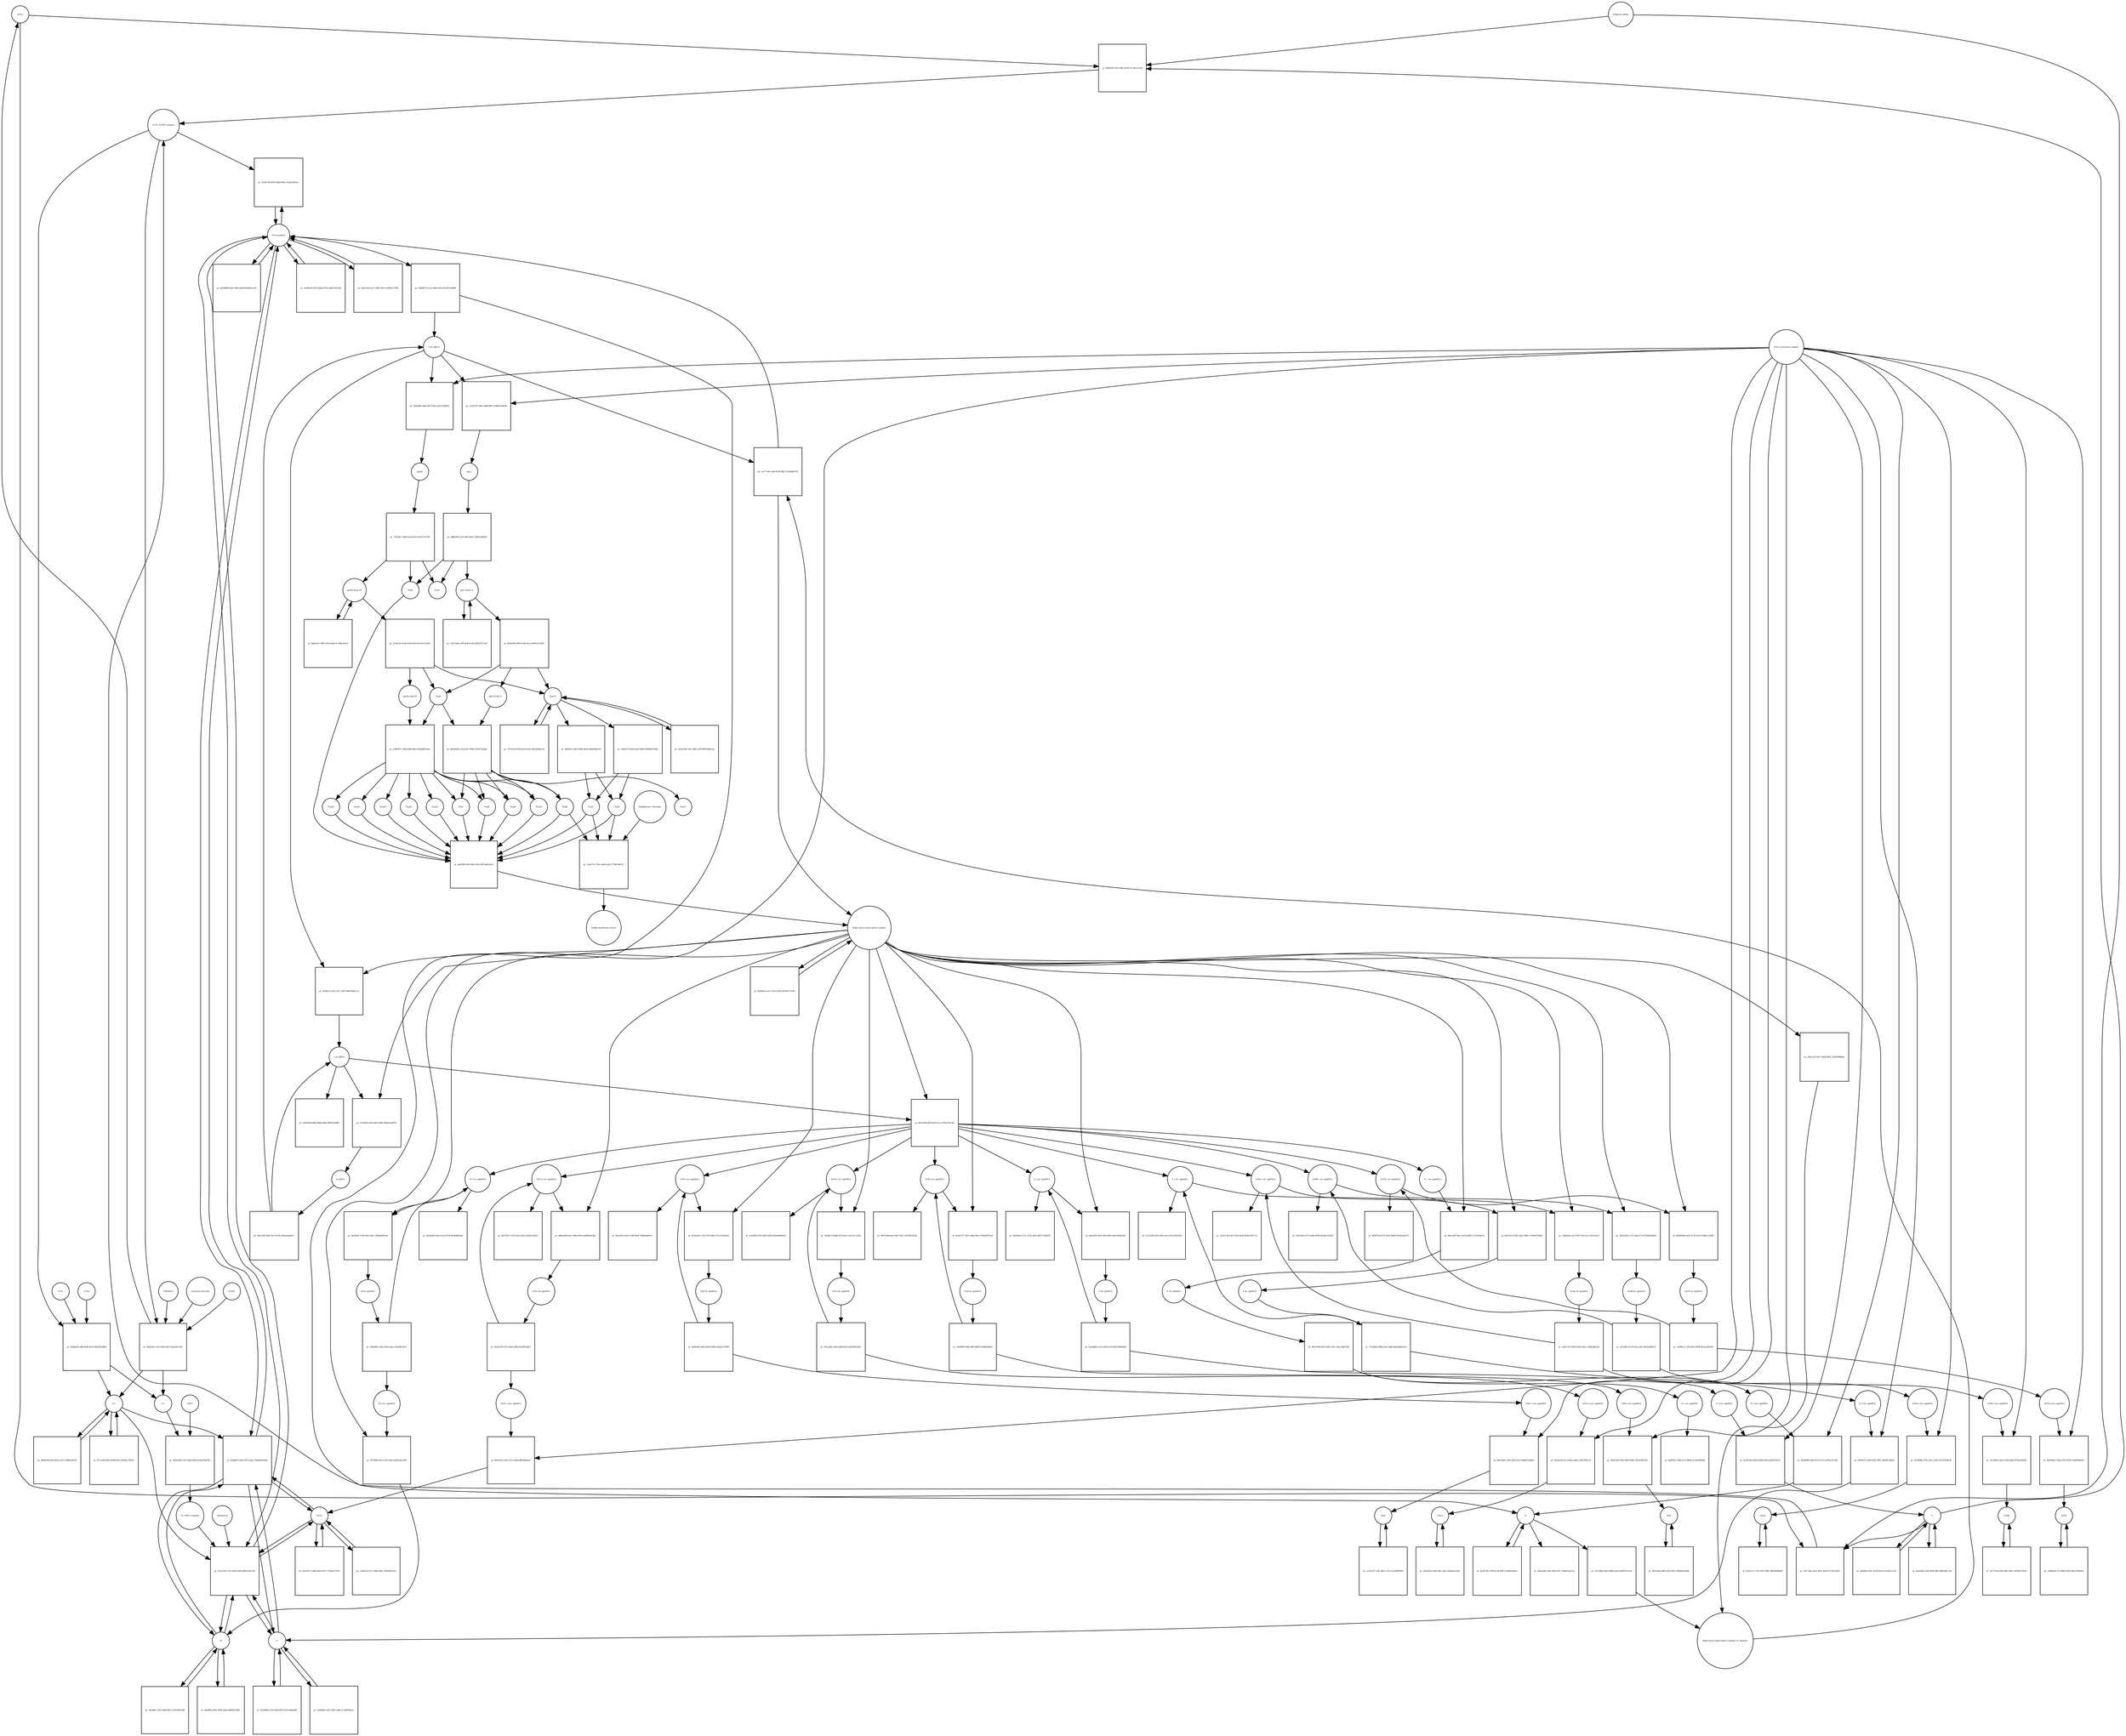 strict digraph  {
ACE2 [annotation="", bipartite=0, cls=macromolecule, fontsize=4, label=ACE2, shape=circle];
"pr_b8f26282-1f4c-469c-8c8d-1c13dcce1af6" [annotation="", bipartite=1, cls=process, fontsize=4, label="pr_b8f26282-1f4c-469c-8c8d-1c13dcce1af6", shape=square];
"ACE2_SPIKE complex" [annotation="", bipartite=0, cls=complex, fontsize=4, label="ACE2_SPIKE complex", shape=circle];
"Heparan sulfate" [annotation="urn_miriam_obo.chebi_CHEBI%3A28815", bipartite=0, cls="simple chemical", fontsize=4, label="Heparan sulfate", shape=circle];
S [annotation=urn_miriam_uniprot_P0DTC2, bipartite=0, cls=macromolecule, fontsize=4, label=S, shape=circle];
Nucleocapsid [annotation="urn_miriam_obo.go_GO%3A0019013", bipartite=0, cls=complex, fontsize=4, label=Nucleocapsid, shape=circle];
"pr_cb3d1c96-8264-4dbd-b94e-21eabcd3fea1" [annotation="", bipartite=1, cls=process, fontsize=4, label="pr_cb3d1c96-8264-4dbd-b94e-21eabcd3fea1", shape=square];
"pr_d29dae4f-edf8-4ed6-9ecb-692f2fb106b0" [annotation="", bipartite=1, cls=process, fontsize=4, label="pr_d29dae4f-edf8-4ed6-9ecb-692f2fb106b0", shape=square];
S2 [annotation=urn_miriam_interpro_IPR002552, bipartite=0, cls=macromolecule, fontsize=4, label=S2, shape=circle];
CTSB [annotation="", bipartite=0, cls=macromolecule, fontsize=4, label=CTSB, shape=circle];
CTSL [annotation="", bipartite=0, cls=macromolecule, fontsize=4, label=CTSL, shape=circle];
S1 [annotation=urn_miriam_interpro_IPR002551, bipartite=0, cls=macromolecule, fontsize=4, label=S1, shape=circle];
"pr_39c17dea-abc0-481e-9ef0-f57129ce9ef2" [annotation="", bipartite=1, cls=process, fontsize=4, label="pr_39c17dea-abc0-481e-9ef0-f57129ce9ef2", shape=square];
"pr_25c41250-73c0-41d6-9a96-d06fa51be7dd" [annotation="", bipartite=1, cls=process, fontsize=4, label="pr_25c41250-73c0-41d6-9a96-d06fa51be7dd", shape=square];
cholesterol [annotation="urn_miriam_obo.chebi_CHEBI%3A16113", bipartite=0, cls="simple chemical", fontsize=4, label=cholesterol, shape=circle];
"S1_NRP1 complex" [annotation="", bipartite=0, cls=complex, fontsize=4, label="S1_NRP1 complex", shape=circle];
E [annotation=urn_miriam_uniprot_P0DTC4, bipartite=0, cls=macromolecule, fontsize=4, label=E, shape=circle];
M [annotation=urn_miriam_uniprot_P0DTC5, bipartite=0, cls=macromolecule, fontsize=4, label=M, shape=circle];
Orf7a [annotation=urn_miriam_uniprot_P0DTC7, bipartite=0, cls=macromolecule, fontsize=4, label=Orf7a, shape=circle];
"pr_339d9e79-1c41-4500-9a54-03c0671a9649" [annotation="", bipartite=1, cls=process, fontsize=4, label="pr_339d9e79-1c41-4500-9a54-03c0671a9649", shape=square];
"(+)ss gRNA" [annotation=urn_miriam_refseq_NC_045512, bipartite=0, cls="nucleic acid feature", fontsize=4, label="(+)ss gRNA", shape=circle];
N [annotation=urn_miriam_uniprot_P0DTC9, bipartite=0, cls="macromolecule multimer", fontsize=4, label=N, shape=circle];
"pr_eb344e59-567d-4de8-9720-a585c567e39e" [annotation="", bipartite=1, cls=process, fontsize=4, label="pr_eb344e59-567d-4de8-9720-a585c567e39e", shape=square];
"pr_9a4a703e-bc27-46b5-94c9-ee596a737456" [annotation="", bipartite=1, cls=process, fontsize=4, label="pr_9a4a703e-bc27-46b5-94c9-ee596a737456", shape=square];
"pr_5a6a146b-7dd5-42fd-8167-7b4dd11ea15a" [annotation="", bipartite=1, cls=process, fontsize=4, label="pr_5a6a146b-7dd5-42fd-8167-7b4dd11ea15a", shape=square];
"pr_bc64734c-0794-413d-959f-5c5b9dc040e3" [annotation="", bipartite=1, cls=process, fontsize=4, label="pr_bc64734c-0794-413d-959f-5c5b9dc040e3", shape=square];
"N (+)ss sgmRNA" [annotation=urn_miriam_ncbigene_43740575, bipartite=0, cls="nucleic acid feature", fontsize=4, label="N (+)ss sgmRNA", shape=circle];
"pr_4d3b68f8-cba6-4215-8115-afd95a37ce6b" [annotation="", bipartite=1, cls=process, fontsize=4, label="pr_4d3b68f8-cba6-4215-8115-afd95a37ce6b", shape=square];
"Host translation complex" [annotation="urn_miriam_obo.go_GO%3A0070992", bipartite=0, cls=complex, fontsize=4, label="Host translation complex", shape=circle];
"pr_b4556948-b34c-4f4f-a268-f04a8a5ec301" [annotation="", bipartite=1, cls=process, fontsize=4, label="pr_b4556948-b34c-4f4f-a268-f04a8a5ec301", shape=square];
"pr_4fda3c0a-7e31-44f2-ad27-0aac0f1c54fc" [annotation="", bipartite=1, cls=process, fontsize=4, label="pr_4fda3c0a-7e31-44f2-ad27-0aac0f1c54fc", shape=square];
FURIN [annotation="", bipartite=0, cls=macromolecule, fontsize=4, label=FURIN, shape=circle];
TMPRSS2 [annotation="", bipartite=0, cls=macromolecule, fontsize=4, label=TMPRSS2, shape=circle];
"Camostat mesylate" [annotation="urn_miriam_pubchem.compound_2536", bipartite=0, cls="simple chemical", fontsize=4, label="Camostat mesylate", shape=circle];
"pr_4fde9cf6-b3a3-4f2e-ac03-c2968e3fd13f" [annotation="", bipartite=1, cls=process, fontsize=4, label="pr_4fde9cf6-b3a3-4f2e-ac03-c2968e3fd13f", shape=square];
"Replication transcription complex_N oligomer" [annotation="", bipartite=0, cls=complex, fontsize=4, label="Replication transcription complex_N oligomer", shape=circle];
"pr_cee77c86-1e68-4538-9dd5-7a558afbf734" [annotation="", bipartite=1, cls=process, fontsize=4, label="pr_cee77c86-1e68-4538-9dd5-7a558afbf734", shape=square];
"Replication transcription complex" [annotation="", bipartite=0, cls=complex, fontsize=4, label="Replication transcription complex", shape=circle];
"pr_fa4b8207-b5e4-4073-ae8c-3504444c8344" [annotation="", bipartite=1, cls=process, fontsize=4, label="pr_fa4b8207-b5e4-4073-ae8c-3504444c8344", shape=square];
"pr_9571d5fd-db5e-4698-b9c2-d5c8ac7281d1" [annotation="", bipartite=1, cls=process, fontsize=4, label="pr_9571d5fd-db5e-4698-b9c2-d5c8ac7281d1", shape=square];
"pp1a Nsp3-11" [annotation=urn_miriam_uniprot_P0DTC1, bipartite=0, cls=macromolecule, fontsize=4, label="pp1a Nsp3-11", shape=circle];
"pr_f6382590-0d99-4100-9ce2-6049a1a33851" [annotation="", bipartite=1, cls=process, fontsize=4, label="pr_f6382590-0d99-4100-9ce2-6049a1a33851", shape=square];
"pp1a Nsp6-11" [annotation=urn_miriam_uniprot_P0DTC1, bipartite=0, cls=macromolecule, fontsize=4, label="pp1a Nsp6-11", shape=circle];
"Nsp3-4" [annotation="urn_miriam_ncbiprotein_YP_009725299|urn_miriam_ncbiprotein_YP_009725300", bipartite=0, cls=macromolecule, fontsize=4, label="Nsp3-4", shape=circle];
Nsp5 [annotation=urn_miriam_ncbiprotein_YP_009725301, bipartite=0, cls="macromolecule multimer", fontsize=4, label=Nsp5, shape=circle];
"Endoplasmic reticulum" [annotation="urn_miriam_obo.go_GO%3A0005783", bipartite=0, cls=complex, fontsize=4, label="Endoplasmic reticulum", shape=circle];
"pr_51ad17c2-7b5c-4a6d-a242-577d97de07a7" [annotation="", bipartite=1, cls=process, fontsize=4, label="pr_51ad17c2-7b5c-4a6d-a242-577d97de07a7", shape=square];
"Double-membrane vesicle" [annotation="urn_miriam_obo.go_GO%3A0039718", bipartite=0, cls=complex, fontsize=4, label="Double-membrane vesicle", shape=circle];
Nsp4 [annotation=urn_miriam_ncbiprotein_YP_009725300, bipartite=0, cls=macromolecule, fontsize=4, label=Nsp4, shape=circle];
Nsp3 [annotation=urn_miriam_ncbiprotein_YP_009725299, bipartite=0, cls=macromolecule, fontsize=4, label=Nsp3, shape=circle];
Nsp6 [annotation=urn_miriam_ncbiprotein_YP_009725302, bipartite=0, cls=macromolecule, fontsize=4, label=Nsp6, shape=circle];
"pr_7ee312d8-318f-4a49-b164-edd252f7c5a4" [annotation="", bipartite=1, cls=process, fontsize=4, label="pr_7ee312d8-318f-4a49-b164-edd252f7c5a4", shape=square];
"pr_ab3e539d-7e8c-400f-a2f9-683f5482ec4e" [annotation="", bipartite=1, cls=process, fontsize=4, label="pr_ab3e539d-7e8c-400f-a2f9-683f5482ec4e", shape=square];
"pp1ab Nsp3-16" [annotation=urn_miriam_uniprot_P0DTD1, bipartite=0, cls=macromolecule, fontsize=4, label="pp1ab Nsp3-16", shape=circle];
"pr_fb6ba3a1-9486-4263-bed6-9c7dfdc4edc4" [annotation="", bipartite=1, cls=process, fontsize=4, label="pr_fb6ba3a1-9486-4263-bed6-9c7dfdc4edc4", shape=square];
"pr_22c0e35e-41d6-414d-823d-facb0c512a49" [annotation="", bipartite=1, cls=process, fontsize=4, label="pr_22c0e35e-41d6-414d-823d-facb0c512a49", shape=square];
"pp1ab nsp6-16" [annotation=urn_miriam_uniprot_P0DTD1, bipartite=0, cls=macromolecule, fontsize=4, label="pp1ab nsp6-16", shape=circle];
"pr_3fafdd8c-7b43-46f8-96c2-cf39c864128d" [annotation="", bipartite=1, cls=process, fontsize=4, label="pr_3fafdd8c-7b43-46f8-96c2-cf39c864128d", shape=square];
"pr_62e4dfd2-a724-4928-9f76-529ca4dbe6bb" [annotation="", bipartite=1, cls=process, fontsize=4, label="pr_62e4dfd2-a724-4928-9f76-529ca4dbe6bb", shape=square];
"pr_6a424de0-e64f-4b5b-94ff-f4bf560b17dd" [annotation="", bipartite=1, cls=process, fontsize=4, label="pr_6a424de0-e64f-4b5b-94ff-f4bf560b17dd", shape=square];
"pr_dda0fffa-4441-4390-ab4d-dd983f21fd8c" [annotation="", bipartite=1, cls=process, fontsize=4, label="pr_dda0fffa-4441-4390-ab4d-dd983f21fd8c", shape=square];
"pr_e18b444c-a415-4d0c-a84f-3c7def658e2e" [annotation="", bipartite=1, cls=process, fontsize=4, label="pr_e18b444c-a415-4d0c-a84f-3c7def658e2e", shape=square];
"pr_ef88d0ca-f8fc-4128-82e4-f5c42d3cc13e" [annotation="", bipartite=1, cls=process, fontsize=4, label="pr_ef88d0ca-f8fc-4128-82e4-f5c42d3cc13e", shape=square];
"pr_02e55475-348b-4bd5-9522-770e5e57c831" [annotation="", bipartite=1, cls=process, fontsize=4, label="pr_02e55475-348b-4bd5-9522-770e5e57c831", shape=square];
Orf6 [annotation=urn_miriam_uniprot_P0DTC6, bipartite=0, cls=macromolecule, fontsize=4, label=Orf6, shape=circle];
"pr_ca352791-cd9c-4821-a71b-2ec906f9f59d" [annotation="", bipartite=1, cls=process, fontsize=4, label="pr_ca352791-cd9c-4821-a71b-2ec906f9f59d", shape=square];
Orf3a [annotation=urn_miriam_uniprot_P0DTC3, bipartite=0, cls=macromolecule, fontsize=4, label=Orf3a, shape=circle];
"pr_423a3113-73c9-497c-9887-dff4068db4de" [annotation="", bipartite=1, cls=process, fontsize=4, label="pr_423a3113-73c9-497c-9887-dff4068db4de", shape=square];
Orf8 [annotation=urn_miriam_uniprot_P0DTC8, bipartite=0, cls=macromolecule, fontsize=4, label=Orf8, shape=circle];
"pr_385ce84a-bdf8-4e5b-b5b1-c80446010eb8" [annotation="", bipartite=1, cls=process, fontsize=4, label="pr_385ce84a-bdf8-4e5b-b5b1-c80446010eb8", shape=square];
Orf9b [annotation=urn_miriam_uniprot_P0DTD2, bipartite=0, cls=macromolecule, fontsize=4, label=Orf9b, shape=circle];
"pr_2a777e5d-d2fe-4887-bbe7-9903b4725fc6" [annotation="", bipartite=1, cls=process, fontsize=4, label="pr_2a777e5d-d2fe-4887-bbe7-9903b4725fc6", shape=square];
Orf14 [annotation=urn_miriam_uniprot_P0DTD3, bipartite=0, cls=macromolecule, fontsize=4, label=Orf14, shape=circle];
"pr_a5b2632f-a168-438c-a8ac-efdab66c228a" [annotation="", bipartite=1, cls=process, fontsize=4, label="pr_a5b2632f-a168-438c-a8ac-efdab66c228a", shape=square];
Orf7b [annotation=urn_miriam_uniprot_P0DTD8, bipartite=0, cls=macromolecule, fontsize=4, label=Orf7b, shape=circle];
"pr_14486d26-f17f-40de-9450-98e276f481b5" [annotation="", bipartite=1, cls=process, fontsize=4, label="pr_14486d26-f17f-40de-9450-98e276f481b5", shape=square];
"pr_c3afd1a9-9157-4dbe-8dd3-1f85af83241d" [annotation="", bipartite=1, cls=process, fontsize=4, label="pr_c3afd1a9-9157-4dbe-8dd3-1f85af83241d", shape=square];
"M (+)ss sgmRNA" [annotation="", bipartite=0, cls="nucleic acid feature", fontsize=4, label="M (+)ss sgmRNA", shape=circle];
"pr_97239fb4-f0ce-427e-99a1-6a831a0c32f6" [annotation="", bipartite=1, cls=process, fontsize=4, label="pr_97239fb4-f0ce-427e-99a1-6a831a0c32f6", shape=square];
"E (+)ss sgmRNA" [annotation="", bipartite=0, cls="nucleic acid feature", fontsize=4, label="E (+)ss sgmRNA", shape=circle];
"pr_65635321-ab20-43b1-8f9c-5d83f07dfdb4" [annotation="", bipartite=1, cls=process, fontsize=4, label="pr_65635321-ab20-43b1-8f9c-5d83f07dfdb4", shape=square];
"S (+)ss sgmRNA" [annotation="", bipartite=0, cls="nucleic acid feature", fontsize=4, label="S (+)ss sgmRNA", shape=circle];
"pr_aa762356-6d9a-4c8b-91d8-ea0387616131" [annotation="", bipartite=1, cls=process, fontsize=4, label="pr_aa762356-6d9a-4c8b-91d8-ea0387616131", shape=square];
"Orf7a (+)ss sgmRNA" [annotation="", bipartite=0, cls="nucleic acid feature", fontsize=4, label="Orf7a (+)ss sgmRNA", shape=circle];
"pr_8e631d5a-1b41-4a73-a46f-dff834bfd4a5" [annotation="", bipartite=1, cls=process, fontsize=4, label="pr_8e631d5a-1b41-4a73-a46f-dff834bfd4a5", shape=square];
"Orf6  (+)ss sgmRNA" [annotation="", bipartite=0, cls="nucleic acid feature", fontsize=4, label="Orf6  (+)ss sgmRNA", shape=circle];
"pr_b9a15dd1-1445-4d1f-b2a3-04883353ddc9" [annotation="", bipartite=1, cls=process, fontsize=4, label="pr_b9a15dd1-1445-4d1f-b2a3-04883353ddc9", shape=square];
"Orf3a (+)ss sgmRNA" [annotation="", bipartite=0, cls="nucleic acid feature", fontsize=4, label="Orf3a (+)ss sgmRNA", shape=circle];
"pr_d5338dbe-478c-43ac-a25b-3e7c413b9e3f" [annotation="", bipartite=1, cls=process, fontsize=4, label="pr_d5338dbe-478c-43ac-a25b-3e7c413b9e3f", shape=square];
"Orf8 (+)ss sgmRNA" [annotation="", bipartite=0, cls="nucleic acid feature", fontsize=4, label="Orf8 (+)ss sgmRNA", shape=circle];
"pr_05ba19a2-9381-4820-9b8c-c6014528c65f" [annotation="", bipartite=1, cls=process, fontsize=4, label="pr_05ba19a2-9381-4820-9b8c-c6014528c65f", shape=square];
"Orf9b (+)ss sgmRNA" [annotation="", bipartite=0, cls="nucleic acid feature", fontsize=4, label="Orf9b (+)ss sgmRNA", shape=circle];
"pr_1b1eb9e2-8ee0-4346-bb0b-9738e42f44f3" [annotation="", bipartite=1, cls=process, fontsize=4, label="pr_1b1eb9e2-8ee0-4346-bb0b-9738e42f44f3", shape=square];
"Orf14 (+)ss sgmRNA" [annotation="", bipartite=0, cls="nucleic acid feature", fontsize=4, label="Orf14 (+)ss sgmRNA", shape=circle];
"pr_05eda24f-afc3-420a-a2bd-c24237981c2f" [annotation="", bipartite=1, cls=process, fontsize=4, label="pr_05eda24f-afc3-420a-a2bd-c24237981c2f", shape=square];
"Orf7b (+)ss sgmRNA" [annotation="", bipartite=0, cls="nucleic acid feature", fontsize=4, label="Orf7b (+)ss sgmRNA", shape=circle];
"pr_6b6768a2-1d2d-4705-87d9-c50af986d109" [annotation="", bipartite=1, cls=process, fontsize=4, label="pr_6b6768a2-1d2d-4705-87d9-c50af986d109", shape=square];
"(-)ss gRNA" [annotation=urn_miriam_refseq_NC_045512, bipartite=0, cls="nucleic acid feature", fontsize=4, label="(-)ss gRNA", shape=circle];
"pr_23b30344-dd06-48b8-be8b-99ff627e6865" [annotation="", bipartite=1, cls=process, fontsize=4, label="pr_23b30344-dd06-48b8-be8b-99ff627e6865", shape=square];
"pr_147430ba-9b29-4988-aa94-b58f547611e6" [annotation="", bipartite=1, cls=process, fontsize=4, label="pr_147430ba-9b29-4988-aa94-b58f547611e6", shape=square];
"pr_bf3d6cc9-93ac-45c7-8479-df641dafccc2" [annotation="", bipartite=1, cls=process, fontsize=4, label="pr_bf3d6cc9-93ac-45c7-8479-df641dafccc2", shape=square];
"M (-)ss sgmRNA" [annotation=urn_miriam_ncbigene_43740571, bipartite=0, cls="nucleic acid feature", fontsize=4, label="M (-)ss sgmRNA", shape=circle];
"pr_d5b5ab09-4bcd-4ca0-837d-4fa484f62ba4" [annotation="", bipartite=1, cls=process, fontsize=4, label="pr_d5b5ab09-4bcd-4ca0-837d-4fa484f62ba4", shape=square];
"E (-)ss sgmRNA" [annotation=urn_miriam_ncbigene_43740570, bipartite=0, cls="nucleic acid feature", fontsize=4, label="E (-)ss sgmRNA", shape=circle];
"pr_f1152356-bf35-40fb-a4e2-a051519cf24d" [annotation="", bipartite=1, cls=process, fontsize=4, label="pr_f1152356-bf35-40fb-a4e2-a051519cf24d", shape=square];
"S (-)ss sgmRNA" [annotation="", bipartite=0, cls="nucleic acid feature", fontsize=4, label="S (-)ss sgmRNA", shape=circle];
"pr_0be99ece-07ca-473a-a824-8b077520d533" [annotation="", bipartite=1, cls=process, fontsize=4, label="pr_0be99ece-07ca-473a-a824-8b077520d533", shape=square];
"Orf7a (-)ss sgmRNA" [annotation="", bipartite=0, cls="nucleic acid feature", fontsize=4, label="Orf7a (-)ss sgmRNA", shape=circle];
"pr_42f7387a-372d-45a2-bc4a-3c0d1cf20ee2" [annotation="", bipartite=1, cls=process, fontsize=4, label="pr_42f7387a-372d-45a2-bc4a-3c0d1cf20ee2", shape=square];
"Orf6 (-)ss sgmRNA" [annotation="", bipartite=0, cls="nucleic acid feature", fontsize=4, label="Orf6 (-)ss sgmRNA", shape=circle];
"pr_96c02f1b-9ebc-47d8-9b56-768d9abd93c1" [annotation="", bipartite=1, cls=process, fontsize=4, label="pr_96c02f1b-9ebc-47d8-9b56-768d9abd93c1", shape=square];
"Orf3a (-)ss sgmRNA" [annotation="", bipartite=0, cls="nucleic acid feature", fontsize=4, label="Orf3a (-)ss sgmRNA", shape=circle];
"pr_53ec413b-93d7-47b4-b2d4-402dcd3b737a" [annotation="", bipartite=1, cls=process, fontsize=4, label="pr_53ec413b-93d7-47b4-b2d4-402dcd3b737a", shape=square];
"Orf8 (-)ss sgmRNA" [annotation="", bipartite=0, cls="nucleic acid feature", fontsize=4, label="Orf8 (-)ss sgmRNA", shape=circle];
"pr_69b7ae8b-9aef-43b7-8411-f3d79f019c95" [annotation="", bipartite=1, cls=process, fontsize=4, label="pr_69b7ae8b-9aef-43b7-8411-f3d79f019c95", shape=square];
"Orf9b (-)ss sgmRNA" [annotation="", bipartite=0, cls="nucleic acid feature", fontsize=4, label="Orf9b (-)ss sgmRNA", shape=circle];
"pr_4261d410-a375-4440-8994-b418dc218225" [annotation="", bipartite=1, cls=process, fontsize=4, label="pr_4261d410-a375-4440-8994-b418dc218225", shape=square];
"Orf14 (-)ss sgmRNA" [annotation="", bipartite=0, cls="nucleic acid feature", fontsize=4, label="Orf14 (-)ss sgmRNA", shape=circle];
"pr_ea1df4f8-d7d2-4d43-8283-8026048883cb" [annotation="", bipartite=1, cls=process, fontsize=4, label="pr_ea1df4f8-d7d2-4d43-8283-8026048883cb", shape=square];
"Orf7b (-)ss sgmRNA" [annotation="", bipartite=0, cls="nucleic acid feature", fontsize=4, label="Orf7b (-)ss sgmRNA", shape=circle];
"pr_9f59763d-0575-4016-90d0-6618a2a44375" [annotation="", bipartite=1, cls=process, fontsize=4, label="pr_9f59763d-0575-4016-90d0-6618a2a44375", shape=square];
"pr_527e6f63-52b3-4dc3-bbd5-98a44ca0d7b1" [annotation="", bipartite=1, cls=process, fontsize=4, label="pr_527e6f63-52b3-4dc3-bbd5-98a44ca0d7b1", shape=square];
"ds gRNA" [annotation=urn_miriam_refseq_NC_045512, bipartite=0, cls="nucleic acid feature", fontsize=4, label="ds gRNA", shape=circle];
"pr_9dc0befc-5356-463c-84cc-000b0dfb5ae0" [annotation="", bipartite=1, cls=process, fontsize=4, label="pr_9dc0befc-5356-463c-84cc-000b0dfb5ae0", shape=square];
"M ds sgmRNA" [annotation="", bipartite=0, cls="nucleic acid feature", fontsize=4, label="M ds sgmRNA", shape=circle];
"pr_be075e13-87dc-46a7-9085-c7d9d58729d6" [annotation="", bipartite=1, cls=process, fontsize=4, label="pr_be075e13-87dc-46a7-9085-c7d9d58729d6", shape=square];
"E ds sgmRNA" [annotation="", bipartite=0, cls="nucleic acid feature", fontsize=4, label="E ds sgmRNA", shape=circle];
"pr_afadcf36-9a41-4934-8bf2-bbe4300d87b6" [annotation="", bipartite=1, cls=process, fontsize=4, label="pr_afadcf36-9a41-4934-8bf2-bbe4300d87b6", shape=square];
"S ds sgmRNA" [annotation="", bipartite=0, cls="nucleic acid feature", fontsize=4, label="S ds sgmRNA", shape=circle];
"pr_b98e4a9b-83ac-499e-859a-4a808094a94e" [annotation="", bipartite=1, cls=process, fontsize=4, label="pr_b98e4a9b-83ac-499e-859a-4a808094a94e", shape=square];
"Orf7a ds sgmRNA" [annotation="", bipartite=0, cls="nucleic acid feature", fontsize=4, label="Orf7a ds sgmRNA", shape=circle];
"pr_4e3ea9e3-c324-476f-bb82-337c216b2b54" [annotation="", bipartite=1, cls=process, fontsize=4, label="pr_4e3ea9e3-c324-476f-bb82-337c216b2b54", shape=square];
"Orf6 ds sgmRNA" [annotation="", bipartite=0, cls="nucleic acid feature", fontsize=4, label="Orf6 ds sgmRNA", shape=circle];
"pr_c348a63e-c4c3-49f7-93cd-accc927ee2cd" [annotation="", bipartite=1, cls=process, fontsize=4, label="pr_c348a63e-c4c3-49f7-93cd-accc927ee2cd", shape=square];
"Orf3a ds sgmRNA" [annotation="", bipartite=0, cls="nucleic acid feature", fontsize=4, label="Orf3a ds sgmRNA", shape=circle];
"pr_6cba7077-3021-49be-8fea-47d920d79c60" [annotation="", bipartite=1, cls=process, fontsize=4, label="pr_6cba7077-3021-49be-8fea-47d920d79c60", shape=square];
"Orf8 ds sgmRNA" [annotation="", bipartite=0, cls="nucleic acid feature", fontsize=4, label="Orf8 ds sgmRNA", shape=circle];
"pr_3d3a163b-cc7b-41da-b714-f5f28289d480" [annotation="", bipartite=1, cls=process, fontsize=4, label="pr_3d3a163b-cc7b-41da-b714-f5f28289d480", shape=square];
"Orf9b ds sgmRNA" [annotation="", bipartite=0, cls="nucleic acid feature", fontsize=4, label="Orf9b ds sgmRNA", shape=circle];
"pr_5b55be73-8b8f-412f-8aca-c0e319c122f9" [annotation="", bipartite=1, cls=process, fontsize=4, label="pr_5b55be73-8b8f-412f-8aca-c0e319c122f9", shape=square];
"Orf14 ds sgmRNA" [annotation="", bipartite=0, cls="nucleic acid feature", fontsize=4, label="Orf14 ds sgmRNA", shape=circle];
"pr_89995d4d-e6d5-417b-b192-b79bbc2130d1" [annotation="", bipartite=1, cls=process, fontsize=4, label="pr_89995d4d-e6d5-417b-b192-b79bbc2130d1", shape=square];
"Orf7b ds sgmRNA" [annotation="", bipartite=0, cls="nucleic acid feature", fontsize=4, label="Orf7b ds sgmRNA", shape=circle];
"pr_643c1df2-368c-4cc9-b07b-d9e0caba6ee7" [annotation="", bipartite=1, cls=process, fontsize=4, label="pr_643c1df2-368c-4cc9-b07b-d9e0caba6ee7", shape=square];
"pr_100e9891-55da-4959-a0ea-cd2e0f6c6513" [annotation="", bipartite=1, cls=process, fontsize=4, label="pr_100e9891-55da-4959-a0ea-cd2e0f6c6513", shape=square];
"pr_3752dd05-848d-4e42-9ddd-babcd841c6cb" [annotation="", bipartite=1, cls=process, fontsize=4, label="pr_3752dd05-848d-4e42-9ddd-babcd841c6cb", shape=square];
"pr_0aabd881-ec43-4160-ba78-46a17b8d05b8" [annotation="", bipartite=1, cls=process, fontsize=4, label="pr_0aabd881-ec43-4160-ba78-46a17b8d05b8", shape=square];
"pr_8d23e37b-7f15-49ab-929b-6532f87abf27" [annotation="", bipartite=1, cls=process, fontsize=4, label="pr_8d23e37b-7f15-49ab-929b-6532f87abf27", shape=square];
"pr_9208e462-885e-4659-9208-e4ab5e714906" [annotation="", bipartite=1, cls=process, fontsize=4, label="pr_9208e462-885e-4659-9208-e4ab5e714906", shape=square];
"pr_a5631725-9939-4556-a443-c236b2dbe156" [annotation="", bipartite=1, cls=process, fontsize=4, label="pr_a5631725-9939-4556-a443-c236b2dbe156", shape=square];
"pr_1619dbf5-f8d4-466f-98d9-f7280b00d92a" [annotation="", bipartite=1, cls=process, fontsize=4, label="pr_1619dbf5-f8d4-466f-98d9-f7280b00d92a", shape=square];
"pr_c55cdf8e-0e70-4cd1-af81-9815aef89137" [annotation="", bipartite=1, cls=process, fontsize=4, label="pr_c55cdf8e-0e70-4cd1-af81-9815aef89137", shape=square];
"pr_591aa482-1bb5-43b8-b510-abe5045f2de0" [annotation="", bipartite=1, cls=process, fontsize=4, label="pr_591aa482-1bb5-43b8-b510-abe5045f2de0", shape=square];
"pr_0e696ee7-25f2-45cd-809f-f9c5aa402816" [annotation="", bipartite=1, cls=process, fontsize=4, label="pr_0e696ee7-25f2-45cd-809f-f9c5aa402816", shape=square];
"N  (-)ss sgmRNA" [annotation=urn_miriam_ncbigene_43740575, bipartite=0, cls="nucleic acid feature", fontsize=4, label="N  (-)ss sgmRNA", shape=circle];
"pr_469c1dd7-6bcc-4c03-b085-c7a19f1bfa7e" [annotation="", bipartite=1, cls=process, fontsize=4, label="pr_469c1dd7-6bcc-4c03-b085-c7a19f1bfa7e", shape=square];
"N ds sgmRNA" [annotation="", bipartite=0, cls="nucleic acid feature", fontsize=4, label="N ds sgmRNA", shape=circle];
"pr_863c8746-4915-445c-b191-36ece4d47436" [annotation="", bipartite=1, cls=process, fontsize=4, label="pr_863c8746-4915-445c-b191-36ece4d47436", shape=square];
"N (-)ss sgmRNA" [annotation="", bipartite=0, cls="nucleic acid feature", fontsize=4, label="N (-)ss sgmRNA", shape=circle];
pp1ab [annotation=urn_miriam_uniprot_P0DTD1, bipartite=0, cls=macromolecule, fontsize=4, label=pp1ab, shape=circle];
"pr_7a5838c7-fda8-4ce8-8333-63af373e75b7" [annotation="", bipartite=1, cls=process, fontsize=4, label="pr_7a5838c7-fda8-4ce8-8333-63af373e75b7", shape=square];
Nsp2 [annotation=urn_miriam_ncbiprotein_YP_009725298, bipartite=0, cls=macromolecule, fontsize=4, label=Nsp2, shape=circle];
Nsp1 [annotation=urn_miriam_ncbiprotein_YP_009725297, bipartite=0, cls=macromolecule, fontsize=4, label=Nsp1, shape=circle];
pp1a [annotation=urn_miriam_uniprot_P0DTC1, bipartite=0, cls=macromolecule, fontsize=4, label=pp1a, shape=circle];
"pr_a89b2920-2eaf-48f5-86a5-33d81a84fb50" [annotation="", bipartite=1, cls=process, fontsize=4, label="pr_a89b2920-2eaf-48f5-86a5-33d81a84fb50", shape=square];
"pr_757a7b1d-6749-4a1d-bcdf-582c8500ec1d" [annotation="", bipartite=1, cls=process, fontsize=4, label="pr_757a7b1d-6749-4a1d-bcdf-582c8500ec1d", shape=square];
"pr_18ebf17d-8a45-4ad7-bde8-994089333060" [annotation="", bipartite=1, cls=process, fontsize=4, label="pr_18ebf17d-8a45-4ad7-bde8-994089333060", shape=square];
"pr_48f463ce-bd12-40fa-8628-59fa65fd2e30" [annotation="", bipartite=1, cls=process, fontsize=4, label="pr_48f463ce-bd12-40fa-8628-59fa65fd2e30", shape=square];
"pr_8eb09a90-ca43-43e7-9f99-1b3af323eb8e" [annotation="", bipartite=1, cls=process, fontsize=4, label="pr_8eb09a90-ca43-43e7-9f99-1b3af323eb8e", shape=square];
Nsp7 [annotation=urn_miriam_ncbiprotein_YP_009725303, bipartite=0, cls=macromolecule, fontsize=4, label=Nsp7, shape=circle];
Nsp8 [annotation=urn_miriam_ncbiprotein_YP_009725304, bipartite=0, cls=macromolecule, fontsize=4, label=Nsp8, shape=circle];
Nsp9 [annotation=urn_miriam_ncbiprotein_YP_009725305, bipartite=0, cls=macromolecule, fontsize=4, label=Nsp9, shape=circle];
Nsp10 [annotation=urn_miriam_ncbiprotein_YP_009725306, bipartite=0, cls=macromolecule, fontsize=4, label=Nsp10, shape=circle];
Nsp11 [annotation=urn_miriam_ncbiprotein_YP_009725312, bipartite=0, cls=macromolecule, fontsize=4, label=Nsp11, shape=circle];
"pr_a389e971-c984-40d6-86ea-5a6a4f8ce4ee" [annotation="", bipartite=1, cls=process, fontsize=4, label="pr_a389e971-c984-40d6-86ea-5a6a4f8ce4ee", shape=square];
Nsp13 [annotation=urn_miriam_ncbiprotein_YP_009725308, bipartite=0, cls=macromolecule, fontsize=4, label=Nsp13, shape=circle];
Nsp12 [annotation=urn_miriam_ncbiprotein_YP_009725307, bipartite=0, cls=macromolecule, fontsize=4, label=Nsp12, shape=circle];
Nsp16 [annotation=urn_miriam_ncbiprotein_YP_009725311, bipartite=0, cls=macromolecule, fontsize=4, label=Nsp16, shape=circle];
Nsp15 [annotation=urn_miriam_ncbiprotein_YP_009725310, bipartite=0, cls=macromolecule, fontsize=4, label=Nsp15, shape=circle];
Nsp14 [annotation=urn_miriam_ncbiprotein_YP_009725309, bipartite=0, cls=macromolecule, fontsize=4, label=Nsp14, shape=circle];
"pr_aaf629f6-4f2f-482a-92af-4947ad0420c6" [annotation="", bipartite=1, cls=process, fontsize=4, label="pr_aaf629f6-4f2f-482a-92af-4947ad0420c6", shape=square];
"pr_ca1d3747-5491-469d-8897-a000b7e2dc89" [annotation="", bipartite=1, cls=process, fontsize=4, label="pr_ca1d3747-5491-469d-8897-a000b7e2dc89", shape=square];
"pr_5203a08c-fb8e-487f-92fa-a50c11f50443" [annotation="", bipartite=1, cls=process, fontsize=4, label="pr_5203a08c-fb8e-487f-92fa-a50c11f50443", shape=square];
"pr_6adf5923-18be-4cc5-8064-3c5a918f6428" [annotation="", bipartite=1, cls=process, fontsize=4, label="pr_6adf5923-18be-4cc5-8064-3c5a918f6428", shape=square];
"pr_be36be22-ca57-4123-819a-69194a719704" [annotation="", bipartite=1, cls=process, fontsize=4, label="pr_be36be22-ca57-4123-819a-69194a719704", shape=square];
"pr_c49cce47-b971-44d9-8052-333e5f8d99ae" [annotation="", bipartite=1, cls=process, fontsize=4, label="pr_c49cce47-b971-44d9-8052-333e5f8d99ae", shape=square];
"pr_80cf256b-d618-4fc9-a11c-07f427827afc" [annotation="", bipartite=1, cls=process, fontsize=4, label="pr_80cf256b-d618-4fc9-a11c-07f427827afc", shape=square];
"pr_0d2ac83d-15e5-44a2-b50e-bc6b543bd795" [annotation="", bipartite=1, cls=process, fontsize=4, label="pr_0d2ac83d-15e5-44a2-b50e-bc6b543bd795", shape=square];
NRP1 [annotation="", bipartite=0, cls=macromolecule, fontsize=4, label=NRP1, shape=circle];
ACE2 -> "pr_b8f26282-1f4c-469c-8c8d-1c13dcce1af6"  [annotation="", interaction_type=consumption];
ACE2 -> "pr_39c17dea-abc0-481e-9ef0-f57129ce9ef2"  [annotation="", interaction_type=consumption];
"pr_b8f26282-1f4c-469c-8c8d-1c13dcce1af6" -> "ACE2_SPIKE complex"  [annotation="", interaction_type=production];
"ACE2_SPIKE complex" -> "pr_cb3d1c96-8264-4dbd-b94e-21eabcd3fea1"  [annotation="urn_miriam_pubmed_32142651|urn_miriam_pubmed_32094589|urn_miriam_taxonomy_2697049", interaction_type=stimulation];
"ACE2_SPIKE complex" -> "pr_d29dae4f-edf8-4ed6-9ecb-692f2fb106b0"  [annotation="", interaction_type=consumption];
"ACE2_SPIKE complex" -> "pr_4fda3c0a-7e31-44f2-ad27-0aac0f1c54fc"  [annotation="", interaction_type=consumption];
"Heparan sulfate" -> "pr_b8f26282-1f4c-469c-8c8d-1c13dcce1af6"  [annotation="urn_miriam_pubmed_32142651|urn_miriam_pubmed_32094589|urn_miriam_taxonomy_2697049|urn_miriam_pubmed_32970989", interaction_type=stimulation];
"Heparan sulfate" -> "pr_39c17dea-abc0-481e-9ef0-f57129ce9ef2"  [annotation="urn_miriam_pubmed_32142651|urn_miriam_pubmed_32094589|urn_miriam_taxonomy_2697049|urn_miriam_pubmed_32155444|urn_miriam_pubmed_32970989", interaction_type=stimulation];
S -> "pr_b8f26282-1f4c-469c-8c8d-1c13dcce1af6"  [annotation="", interaction_type=consumption];
S -> "pr_39c17dea-abc0-481e-9ef0-f57129ce9ef2"  [annotation="", interaction_type=consumption];
S -> "pr_6a424de0-e64f-4b5b-94ff-f4bf560b17dd"  [annotation="", interaction_type=consumption];
S -> "pr_ef88d0ca-f8fc-4128-82e4-f5c42d3cc13e"  [annotation="", interaction_type=consumption];
Nucleocapsid -> "pr_cb3d1c96-8264-4dbd-b94e-21eabcd3fea1"  [annotation="", interaction_type=consumption];
Nucleocapsid -> "pr_25c41250-73c0-41d6-9a96-d06fa51be7dd"  [annotation="", interaction_type=consumption];
Nucleocapsid -> "pr_339d9e79-1c41-4500-9a54-03c0671a9649"  [annotation="", interaction_type=consumption];
Nucleocapsid -> "pr_eb344e59-567d-4de8-9720-a585c567e39e"  [annotation="", interaction_type=consumption];
Nucleocapsid -> "pr_9a4a703e-bc27-46b5-94c9-ee596a737456"  [annotation="", interaction_type=consumption];
Nucleocapsid -> "pr_b4556948-b34c-4f4f-a268-f04a8a5ec301"  [annotation="", interaction_type=consumption];
Nucleocapsid -> "pr_fa4b8207-b5e4-4073-ae8c-3504444c8344"  [annotation="", interaction_type=consumption];
"pr_cb3d1c96-8264-4dbd-b94e-21eabcd3fea1" -> Nucleocapsid  [annotation="", interaction_type=production];
"pr_d29dae4f-edf8-4ed6-9ecb-692f2fb106b0" -> S2  [annotation="", interaction_type=production];
"pr_d29dae4f-edf8-4ed6-9ecb-692f2fb106b0" -> S1  [annotation="", interaction_type=production];
S2 -> "pr_25c41250-73c0-41d6-9a96-d06fa51be7dd"  [annotation="urn_miriam_pubmed_32142651|urn_miriam_pubmed_32094589|urn_miriam_pubmed_32047258|urn_miriam_taxonomy_2697049|urn_miriam_pubmed_32944968", interaction_type=stimulation];
S2 -> "pr_4fde9cf6-b3a3-4f2e-ac03-c2968e3fd13f"  [annotation="", interaction_type=consumption];
S2 -> "pr_fa4b8207-b5e4-4073-ae8c-3504444c8344"  [annotation="urn_miriam_pubmed_32142651|urn_miriam_pubmed_32047258|urn_miriam_taxonomy_2697049", interaction_type=stimulation];
S2 -> "pr_9571d5fd-db5e-4698-b9c2-d5c8ac7281d1"  [annotation="", interaction_type=consumption];
CTSB -> "pr_d29dae4f-edf8-4ed6-9ecb-692f2fb106b0"  [annotation="urn_miriam_pubmed_32142651|urn_miriam_taxonomy_2697049", interaction_type=catalysis];
CTSL -> "pr_d29dae4f-edf8-4ed6-9ecb-692f2fb106b0"  [annotation="urn_miriam_pubmed_32142651|urn_miriam_taxonomy_2697049", interaction_type=catalysis];
S1 -> "pr_0d2ac83d-15e5-44a2-b50e-bc6b543bd795"  [annotation="", interaction_type=consumption];
"pr_39c17dea-abc0-481e-9ef0-f57129ce9ef2" -> "ACE2_SPIKE complex"  [annotation="", interaction_type=production];
"pr_25c41250-73c0-41d6-9a96-d06fa51be7dd" -> Nucleocapsid  [annotation="", interaction_type=production];
"pr_25c41250-73c0-41d6-9a96-d06fa51be7dd" -> E  [annotation="", interaction_type=production];
"pr_25c41250-73c0-41d6-9a96-d06fa51be7dd" -> M  [annotation="", interaction_type=production];
"pr_25c41250-73c0-41d6-9a96-d06fa51be7dd" -> Orf7a  [annotation="", interaction_type=production];
cholesterol -> "pr_25c41250-73c0-41d6-9a96-d06fa51be7dd"  [annotation="urn_miriam_pubmed_32142651|urn_miriam_pubmed_32094589|urn_miriam_pubmed_32047258|urn_miriam_taxonomy_2697049|urn_miriam_pubmed_32944968", interaction_type=stimulation];
"S1_NRP1 complex" -> "pr_25c41250-73c0-41d6-9a96-d06fa51be7dd"  [annotation="urn_miriam_pubmed_32142651|urn_miriam_pubmed_32094589|urn_miriam_pubmed_32047258|urn_miriam_taxonomy_2697049|urn_miriam_pubmed_32944968", interaction_type=stimulation];
E -> "pr_25c41250-73c0-41d6-9a96-d06fa51be7dd"  [annotation="", interaction_type=consumption];
E -> "pr_fa4b8207-b5e4-4073-ae8c-3504444c8344"  [annotation="", interaction_type=consumption];
E -> "pr_62e4dfd2-a724-4928-9f76-529ca4dbe6bb"  [annotation="", interaction_type=consumption];
E -> "pr_e18b444c-a415-4d0c-a84f-3c7def658e2e"  [annotation="", interaction_type=consumption];
M -> "pr_25c41250-73c0-41d6-9a96-d06fa51be7dd"  [annotation="", interaction_type=consumption];
M -> "pr_fa4b8207-b5e4-4073-ae8c-3504444c8344"  [annotation="", interaction_type=consumption];
M -> "pr_3fafdd8c-7b43-46f8-96c2-cf39c864128d"  [annotation="", interaction_type=consumption];
M -> "pr_dda0fffa-4441-4390-ab4d-dd983f21fd8c"  [annotation="", interaction_type=consumption];
Orf7a -> "pr_25c41250-73c0-41d6-9a96-d06fa51be7dd"  [annotation="", interaction_type=consumption];
Orf7a -> "pr_fa4b8207-b5e4-4073-ae8c-3504444c8344"  [annotation="", interaction_type=consumption];
Orf7a -> "pr_02e55475-348b-4bd5-9522-770e5e57c831"  [annotation="", interaction_type=consumption];
Orf7a -> "pr_c3afd1a9-9157-4dbe-8dd3-1f85af83241d"  [annotation="", interaction_type=consumption];
"pr_339d9e79-1c41-4500-9a54-03c0671a9649" -> "(+)ss gRNA"  [annotation="", interaction_type=production];
"pr_339d9e79-1c41-4500-9a54-03c0671a9649" -> N  [annotation="", interaction_type=production];
"(+)ss gRNA" -> "pr_cee77c86-1e68-4538-9dd5-7a558afbf734"  [annotation="", interaction_type=consumption];
"(+)ss gRNA" -> "pr_bf3d6cc9-93ac-45c7-8479-df641dafccc2"  [annotation="", interaction_type=consumption];
"(+)ss gRNA" -> "pr_ca1d3747-5491-469d-8897-a000b7e2dc89"  [annotation="", interaction_type=consumption];
"(+)ss gRNA" -> "pr_5203a08c-fb8e-487f-92fa-a50c11f50443"  [annotation="", interaction_type=consumption];
N -> "pr_5a6a146b-7dd5-42fd-8167-7b4dd11ea15a"  [annotation="", interaction_type=consumption];
N -> "pr_bc64734c-0794-413d-959f-5c5b9dc040e3"  [annotation="", interaction_type=consumption];
N -> "pr_147430ba-9b29-4988-aa94-b58f547611e6"  [annotation="", interaction_type=consumption];
"pr_eb344e59-567d-4de8-9720-a585c567e39e" -> Nucleocapsid  [annotation="", interaction_type=production];
"pr_9a4a703e-bc27-46b5-94c9-ee596a737456" -> Nucleocapsid  [annotation="", interaction_type=production];
"pr_bc64734c-0794-413d-959f-5c5b9dc040e3" -> N  [annotation="", interaction_type=production];
"N (+)ss sgmRNA" -> "pr_4d3b68f8-cba6-4215-8115-afd95a37ce6b"  [annotation="", interaction_type=consumption];
"pr_4d3b68f8-cba6-4215-8115-afd95a37ce6b" -> N  [annotation="", interaction_type=production];
"Host translation complex" -> "pr_4d3b68f8-cba6-4215-8115-afd95a37ce6b"  [annotation="", interaction_type="necessary stimulation"];
"Host translation complex" -> "pr_97239fb4-f0ce-427e-99a1-6a831a0c32f6"  [annotation="urn_miriam_pubmed_31226023|urn_miriam_pubmed_27712623", interaction_type="necessary stimulation"];
"Host translation complex" -> "pr_65635321-ab20-43b1-8f9c-5d83f07dfdb4"  [annotation="urn_miriam_pubmed_31226023|urn_miriam_pubmed_27712623", interaction_type="necessary stimulation"];
"Host translation complex" -> "pr_aa762356-6d9a-4c8b-91d8-ea0387616131"  [annotation="urn_miriam_pubmed_31226023|urn_miriam_pubmed_27712623", interaction_type="necessary stimulation"];
"Host translation complex" -> "pr_8e631d5a-1b41-4a73-a46f-dff834bfd4a5"  [annotation="urn_miriam_pubmed_31226023|urn_miriam_pubmed_27712623", interaction_type="necessary stimulation"];
"Host translation complex" -> "pr_b9a15dd1-1445-4d1f-b2a3-04883353ddc9"  [annotation="urn_miriam_pubmed_31226023|urn_miriam_pubmed_27712623", interaction_type="necessary stimulation"];
"Host translation complex" -> "pr_d5338dbe-478c-43ac-a25b-3e7c413b9e3f"  [annotation="urn_miriam_pubmed_31226023|urn_miriam_pubmed_27712623", interaction_type="necessary stimulation"];
"Host translation complex" -> "pr_05ba19a2-9381-4820-9b8c-c6014528c65f"  [annotation="urn_miriam_pubmed_31226023|urn_miriam_pubmed_27712623", interaction_type="necessary stimulation"];
"Host translation complex" -> "pr_1b1eb9e2-8ee0-4346-bb0b-9738e42f44f3"  [annotation="urn_miriam_pubmed_31226023|urn_miriam_pubmed_27712623", interaction_type="necessary stimulation"];
"Host translation complex" -> "pr_05eda24f-afc3-420a-a2bd-c24237981c2f"  [annotation="urn_miriam_pubmed_31226023|urn_miriam_pubmed_27712623", interaction_type="necessary stimulation"];
"Host translation complex" -> "pr_6b6768a2-1d2d-4705-87d9-c50af986d109"  [annotation="urn_miriam_pubmed_31226023|urn_miriam_pubmed_27712623", interaction_type="necessary stimulation"];
"Host translation complex" -> "pr_ca1d3747-5491-469d-8897-a000b7e2dc89"  [annotation="urn_miriam_pubmed_31226023|urn_miriam_pubmed_27712623", interaction_type="necessary stimulation"];
"Host translation complex" -> "pr_5203a08c-fb8e-487f-92fa-a50c11f50443"  [annotation="urn_miriam_pubmed_31226023|urn_miriam_pubmed_27712623", interaction_type="necessary stimulation"];
"pr_b4556948-b34c-4f4f-a268-f04a8a5ec301" -> Nucleocapsid  [annotation="", interaction_type=production];
"pr_4fda3c0a-7e31-44f2-ad27-0aac0f1c54fc" -> S2  [annotation="", interaction_type=production];
"pr_4fda3c0a-7e31-44f2-ad27-0aac0f1c54fc" -> ACE2  [annotation="", interaction_type=production];
"pr_4fda3c0a-7e31-44f2-ad27-0aac0f1c54fc" -> S1  [annotation="", interaction_type=production];
FURIN -> "pr_4fda3c0a-7e31-44f2-ad27-0aac0f1c54fc"  [annotation="urn_miriam_pubmed_32142651|urn_miriam_pubmed_32362314|urn_miriam_taxonomy_2697049", interaction_type=catalysis];
TMPRSS2 -> "pr_4fda3c0a-7e31-44f2-ad27-0aac0f1c54fc"  [annotation="urn_miriam_pubmed_32142651|urn_miriam_pubmed_32362314|urn_miriam_taxonomy_2697049", interaction_type=catalysis];
"Camostat mesylate" -> "pr_4fda3c0a-7e31-44f2-ad27-0aac0f1c54fc"  [annotation="urn_miriam_pubmed_32142651|urn_miriam_pubmed_32362314|urn_miriam_taxonomy_2697049", interaction_type=inhibition];
"pr_4fde9cf6-b3a3-4f2e-ac03-c2968e3fd13f" -> S2  [annotation="", interaction_type=production];
"Replication transcription complex_N oligomer" -> "pr_cee77c86-1e68-4538-9dd5-7a558afbf734"  [annotation="", interaction_type=consumption];
"pr_cee77c86-1e68-4538-9dd5-7a558afbf734" -> Nucleocapsid  [annotation="", interaction_type=production];
"pr_cee77c86-1e68-4538-9dd5-7a558afbf734" -> "Replication transcription complex"  [annotation="", interaction_type=production];
"Replication transcription complex" -> "pr_bf3d6cc9-93ac-45c7-8479-df641dafccc2"  [annotation="urn_miriam_pubmed_22438542|urn_miriam_taxonomy_11142", interaction_type="necessary stimulation"];
"Replication transcription complex" -> "pr_527e6f63-52b3-4dc3-bbd5-98a44ca0d7b1"  [annotation="urn_miriam_pubmed_22438542|urn_miriam_taxonomy_11142", interaction_type="necessary stimulation"];
"Replication transcription complex" -> "pr_9dc0befc-5356-463c-84cc-000b0dfb5ae0"  [annotation="urn_miriam_pubmed_22438542|urn_miriam_taxonomy_11142", interaction_type="necessary stimulation"];
"Replication transcription complex" -> "pr_be075e13-87dc-46a7-9085-c7d9d58729d6"  [annotation="urn_miriam_pubmed_22438542|urn_miriam_pubmed_11142", interaction_type="necessary stimulation"];
"Replication transcription complex" -> "pr_afadcf36-9a41-4934-8bf2-bbe4300d87b6"  [annotation="urn_miriam_pubmed_22438542|urn_miriam_pubmed_11142", interaction_type="necessary stimulation"];
"Replication transcription complex" -> "pr_b98e4a9b-83ac-499e-859a-4a808094a94e"  [annotation="urn_miriam_pubmed_22438542|urn_miriam_taxonomy_11142", interaction_type="necessary stimulation"];
"Replication transcription complex" -> "pr_4e3ea9e3-c324-476f-bb82-337c216b2b54"  [annotation="urn_miriam_pubmed_22438542|urn_miriam_taxonomy_11142", interaction_type="necessary stimulation"];
"Replication transcription complex" -> "pr_c348a63e-c4c3-49f7-93cd-accc927ee2cd"  [annotation="urn_miriam_pubmed_22438542|urn_miriam_taxonomy_11142", interaction_type="necessary stimulation"];
"Replication transcription complex" -> "pr_6cba7077-3021-49be-8fea-47d920d79c60"  [annotation="urn_miriam_pubmed_22438542|urn_miriam_taxonomy_11142", interaction_type="necessary stimulation"];
"Replication transcription complex" -> "pr_3d3a163b-cc7b-41da-b714-f5f28289d480"  [annotation="urn_miriam_pubmed_22438542|urn_miriam_taxonomy_11142", interaction_type="necessary stimulation"];
"Replication transcription complex" -> "pr_5b55be73-8b8f-412f-8aca-c0e319c122f9"  [annotation="urn_miriam_pubmed_22438542|urn_miriam_taxonomy_11142", interaction_type="necessary stimulation"];
"Replication transcription complex" -> "pr_89995d4d-e6d5-417b-b192-b79bbc2130d1"  [annotation="urn_miriam_pubmed_22438542|urn_miriam_taxonomy_11142", interaction_type="necessary stimulation"];
"Replication transcription complex" -> "pr_469c1dd7-6bcc-4c03-b085-c7a19f1bfa7e"  [annotation="urn_miriam_pubmed_22438542|urn_miriam_taxonomy_11142", interaction_type="necessary stimulation"];
"Replication transcription complex" -> "pr_be36be22-ca57-4123-819a-69194a719704"  [annotation="", interaction_type=consumption];
"Replication transcription complex" -> "pr_c49cce47-b971-44d9-8052-333e5f8d99ae"  [annotation="", interaction_type=consumption];
"Replication transcription complex" -> "pr_80cf256b-d618-4fc9-a11c-07f427827afc"  [annotation="urn_miriam_pubmed_8830530|urn_miriam_taxonomy_1138", interaction_type="necessary stimulation"];
"pr_fa4b8207-b5e4-4073-ae8c-3504444c8344" -> Nucleocapsid  [annotation="", interaction_type=production];
"pr_fa4b8207-b5e4-4073-ae8c-3504444c8344" -> Orf7a  [annotation="", interaction_type=production];
"pr_fa4b8207-b5e4-4073-ae8c-3504444c8344" -> E  [annotation="", interaction_type=production];
"pr_fa4b8207-b5e4-4073-ae8c-3504444c8344" -> M  [annotation="", interaction_type=production];
"pr_9571d5fd-db5e-4698-b9c2-d5c8ac7281d1" -> S2  [annotation="", interaction_type=production];
"pp1a Nsp3-11" -> "pr_f6382590-0d99-4100-9ce2-6049a1a33851"  [annotation="urn_miriam_pubmed_21203998|urn_miriam_taxonomy_228407|urn_miriam_pubmed_15564471|urn_miriam_taxonomy_228330", interaction_type=catalysis];
"pp1a Nsp3-11" -> "pr_7ee312d8-318f-4a49-b164-edd252f7c5a4"  [annotation="", interaction_type=consumption];
"pr_f6382590-0d99-4100-9ce2-6049a1a33851" -> "pp1a Nsp6-11"  [annotation="", interaction_type=production];
"pr_f6382590-0d99-4100-9ce2-6049a1a33851" -> "Nsp3-4"  [annotation="", interaction_type=production];
"pr_f6382590-0d99-4100-9ce2-6049a1a33851" -> Nsp5  [annotation="", interaction_type=production];
"pp1a Nsp6-11" -> "pr_8eb09a90-ca43-43e7-9f99-1b3af323eb8e"  [annotation="", interaction_type=consumption];
"Nsp3-4" -> "pr_ab3e539d-7e8c-400f-a2f9-683f5482ec4e"  [annotation="", interaction_type=consumption];
"Nsp3-4" -> "pr_757a7b1d-6749-4a1d-bcdf-582c8500ec1d"  [annotation="", interaction_type=consumption];
"Nsp3-4" -> "pr_18ebf17d-8a45-4ad7-bde8-994089333060"  [annotation="urn_miriam_pubmed_15564471|urn_miriam_taxonomy_228330", interaction_type=catalysis];
"Nsp3-4" -> "pr_48f463ce-bd12-40fa-8628-59fa65fd2e30"  [annotation="urn_miriam_pubmed_15564471|urn_miriam_taxonomy_228330", interaction_type=catalysis];
Nsp5 -> "pr_8eb09a90-ca43-43e7-9f99-1b3af323eb8e"  [annotation="urn_miriam_pubmed_11907209|urn_miriam_taxonomy_11142", interaction_type=catalysis];
Nsp5 -> "pr_a389e971-c984-40d6-86ea-5a6a4f8ce4ee"  [annotation="urn_miriam_pubmed_11907209|urn_miriam_taxonomy_11142", interaction_type=catalysis];
"Endoplasmic reticulum" -> "pr_51ad17c2-7b5c-4a6d-a242-577d97de07a7"  [annotation="", interaction_type=consumption];
"pr_51ad17c2-7b5c-4a6d-a242-577d97de07a7" -> "Double-membrane vesicle"  [annotation="", interaction_type=production];
Nsp4 -> "pr_51ad17c2-7b5c-4a6d-a242-577d97de07a7"  [annotation="urn_miriam_pubmed_23943763|urn_miriam_taxonomy_227984", interaction_type=modulation];
Nsp4 -> "pr_aaf629f6-4f2f-482a-92af-4947ad0420c6"  [annotation="", interaction_type=consumption];
Nsp3 -> "pr_51ad17c2-7b5c-4a6d-a242-577d97de07a7"  [annotation="urn_miriam_pubmed_23943763|urn_miriam_taxonomy_227984", interaction_type=modulation];
Nsp3 -> "pr_aaf629f6-4f2f-482a-92af-4947ad0420c6"  [annotation="", interaction_type=consumption];
Nsp6 -> "pr_51ad17c2-7b5c-4a6d-a242-577d97de07a7"  [annotation="urn_miriam_pubmed_23943763|urn_miriam_taxonomy_227984", interaction_type=modulation];
Nsp6 -> "pr_aaf629f6-4f2f-482a-92af-4947ad0420c6"  [annotation="", interaction_type=consumption];
"pr_7ee312d8-318f-4a49-b164-edd252f7c5a4" -> "pp1a Nsp3-11"  [annotation="", interaction_type=production];
"pr_ab3e539d-7e8c-400f-a2f9-683f5482ec4e" -> "Nsp3-4"  [annotation="", interaction_type=production];
"pp1ab Nsp3-16" -> "pr_fb6ba3a1-9486-4263-bed6-9c7dfdc4edc4"  [annotation="", interaction_type=consumption];
"pp1ab Nsp3-16" -> "pr_22c0e35e-41d6-414d-823d-facb0c512a49"  [annotation="urn_miriam_pubmed_21203998|urn_miriam_taxonomy_228407|urn_miriam_pubmed_15564471|urn_miriam_taxonomy_228330", interaction_type=catalysis];
"pr_fb6ba3a1-9486-4263-bed6-9c7dfdc4edc4" -> "pp1ab Nsp3-16"  [annotation="", interaction_type=production];
"pr_22c0e35e-41d6-414d-823d-facb0c512a49" -> "pp1ab nsp6-16"  [annotation="", interaction_type=production];
"pr_22c0e35e-41d6-414d-823d-facb0c512a49" -> Nsp5  [annotation="", interaction_type=production];
"pr_22c0e35e-41d6-414d-823d-facb0c512a49" -> "Nsp3-4"  [annotation="", interaction_type=production];
"pp1ab nsp6-16" -> "pr_a389e971-c984-40d6-86ea-5a6a4f8ce4ee"  [annotation="", interaction_type=consumption];
"pr_3fafdd8c-7b43-46f8-96c2-cf39c864128d" -> M  [annotation="", interaction_type=production];
"pr_62e4dfd2-a724-4928-9f76-529ca4dbe6bb" -> E  [annotation="", interaction_type=production];
"pr_6a424de0-e64f-4b5b-94ff-f4bf560b17dd" -> S  [annotation="", interaction_type=production];
"pr_dda0fffa-4441-4390-ab4d-dd983f21fd8c" -> M  [annotation="", interaction_type=production];
"pr_e18b444c-a415-4d0c-a84f-3c7def658e2e" -> E  [annotation="", interaction_type=production];
"pr_ef88d0ca-f8fc-4128-82e4-f5c42d3cc13e" -> S  [annotation="", interaction_type=production];
"pr_02e55475-348b-4bd5-9522-770e5e57c831" -> Orf7a  [annotation="", interaction_type=production];
Orf6 -> "pr_ca352791-cd9c-4821-a71b-2ec906f9f59d"  [annotation="", interaction_type=consumption];
"pr_ca352791-cd9c-4821-a71b-2ec906f9f59d" -> Orf6  [annotation="", interaction_type=production];
Orf3a -> "pr_423a3113-73c9-497c-9887-dff4068db4de"  [annotation="", interaction_type=consumption];
"pr_423a3113-73c9-497c-9887-dff4068db4de" -> Orf3a  [annotation="", interaction_type=production];
Orf8 -> "pr_385ce84a-bdf8-4e5b-b5b1-c80446010eb8"  [annotation="", interaction_type=consumption];
"pr_385ce84a-bdf8-4e5b-b5b1-c80446010eb8" -> Orf8  [annotation="", interaction_type=production];
Orf9b -> "pr_2a777e5d-d2fe-4887-bbe7-9903b4725fc6"  [annotation="", interaction_type=consumption];
"pr_2a777e5d-d2fe-4887-bbe7-9903b4725fc6" -> Orf9b  [annotation="", interaction_type=production];
Orf14 -> "pr_a5b2632f-a168-438c-a8ac-efdab66c228a"  [annotation="", interaction_type=consumption];
"pr_a5b2632f-a168-438c-a8ac-efdab66c228a" -> Orf14  [annotation="", interaction_type=production];
Orf7b -> "pr_14486d26-f17f-40de-9450-98e276f481b5"  [annotation="", interaction_type=consumption];
"pr_14486d26-f17f-40de-9450-98e276f481b5" -> Orf7b  [annotation="", interaction_type=production];
"pr_c3afd1a9-9157-4dbe-8dd3-1f85af83241d" -> Orf7a  [annotation="", interaction_type=production];
"M (+)ss sgmRNA" -> "pr_97239fb4-f0ce-427e-99a1-6a831a0c32f6"  [annotation="", interaction_type=consumption];
"pr_97239fb4-f0ce-427e-99a1-6a831a0c32f6" -> M  [annotation="", interaction_type=production];
"E (+)ss sgmRNA" -> "pr_65635321-ab20-43b1-8f9c-5d83f07dfdb4"  [annotation="", interaction_type=consumption];
"pr_65635321-ab20-43b1-8f9c-5d83f07dfdb4" -> E  [annotation="", interaction_type=production];
"S (+)ss sgmRNA" -> "pr_aa762356-6d9a-4c8b-91d8-ea0387616131"  [annotation="", interaction_type=consumption];
"pr_aa762356-6d9a-4c8b-91d8-ea0387616131" -> S  [annotation="", interaction_type=production];
"Orf7a (+)ss sgmRNA" -> "pr_8e631d5a-1b41-4a73-a46f-dff834bfd4a5"  [annotation="", interaction_type=consumption];
"pr_8e631d5a-1b41-4a73-a46f-dff834bfd4a5" -> Orf7a  [annotation="", interaction_type=production];
"Orf6  (+)ss sgmRNA" -> "pr_b9a15dd1-1445-4d1f-b2a3-04883353ddc9"  [annotation="", interaction_type=consumption];
"pr_b9a15dd1-1445-4d1f-b2a3-04883353ddc9" -> Orf6  [annotation="", interaction_type=production];
"Orf3a (+)ss sgmRNA" -> "pr_d5338dbe-478c-43ac-a25b-3e7c413b9e3f"  [annotation="", interaction_type=consumption];
"pr_d5338dbe-478c-43ac-a25b-3e7c413b9e3f" -> Orf3a  [annotation="", interaction_type=production];
"Orf8 (+)ss sgmRNA" -> "pr_05ba19a2-9381-4820-9b8c-c6014528c65f"  [annotation="", interaction_type=consumption];
"pr_05ba19a2-9381-4820-9b8c-c6014528c65f" -> Orf8  [annotation="", interaction_type=production];
"Orf9b (+)ss sgmRNA" -> "pr_1b1eb9e2-8ee0-4346-bb0b-9738e42f44f3"  [annotation="", interaction_type=consumption];
"pr_1b1eb9e2-8ee0-4346-bb0b-9738e42f44f3" -> Orf9b  [annotation="", interaction_type=production];
"Orf14 (+)ss sgmRNA" -> "pr_05eda24f-afc3-420a-a2bd-c24237981c2f"  [annotation="", interaction_type=consumption];
"pr_05eda24f-afc3-420a-a2bd-c24237981c2f" -> Orf14  [annotation="", interaction_type=production];
"Orf7b (+)ss sgmRNA" -> "pr_6b6768a2-1d2d-4705-87d9-c50af986d109"  [annotation="", interaction_type=consumption];
"pr_6b6768a2-1d2d-4705-87d9-c50af986d109" -> Orf7b  [annotation="", interaction_type=production];
"(-)ss gRNA" -> "pr_23b30344-dd06-48b8-be8b-99ff627e6865"  [annotation="", interaction_type=consumption];
"(-)ss gRNA" -> "pr_527e6f63-52b3-4dc3-bbd5-98a44ca0d7b1"  [annotation="", interaction_type=consumption];
"(-)ss gRNA" -> "pr_80cf256b-d618-4fc9-a11c-07f427827afc"  [annotation="", interaction_type=consumption];
"pr_147430ba-9b29-4988-aa94-b58f547611e6" -> "Replication transcription complex_N oligomer"  [annotation="", interaction_type=production];
"pr_bf3d6cc9-93ac-45c7-8479-df641dafccc2" -> "(-)ss gRNA"  [annotation="", interaction_type=production];
"M (-)ss sgmRNA" -> "pr_d5b5ab09-4bcd-4ca0-837d-4fa484f62ba4"  [annotation="", interaction_type=consumption];
"M (-)ss sgmRNA" -> "pr_9dc0befc-5356-463c-84cc-000b0dfb5ae0"  [annotation="", interaction_type=consumption];
"E (-)ss sgmRNA" -> "pr_f1152356-bf35-40fb-a4e2-a051519cf24d"  [annotation="", interaction_type=consumption];
"E (-)ss sgmRNA" -> "pr_be075e13-87dc-46a7-9085-c7d9d58729d6"  [annotation="", interaction_type=consumption];
"S (-)ss sgmRNA" -> "pr_0be99ece-07ca-473a-a824-8b077520d533"  [annotation="", interaction_type=consumption];
"S (-)ss sgmRNA" -> "pr_afadcf36-9a41-4934-8bf2-bbe4300d87b6"  [annotation="", interaction_type=consumption];
"Orf7a (-)ss sgmRNA" -> "pr_42f7387a-372d-45a2-bc4a-3c0d1cf20ee2"  [annotation="", interaction_type=consumption];
"Orf7a (-)ss sgmRNA" -> "pr_b98e4a9b-83ac-499e-859a-4a808094a94e"  [annotation="", interaction_type=consumption];
"Orf6 (-)ss sgmRNA" -> "pr_96c02f1b-9ebc-47d8-9b56-768d9abd93c1"  [annotation="", interaction_type=consumption];
"Orf6 (-)ss sgmRNA" -> "pr_4e3ea9e3-c324-476f-bb82-337c216b2b54"  [annotation="", interaction_type=consumption];
"Orf3a (-)ss sgmRNA" -> "pr_53ec413b-93d7-47b4-b2d4-402dcd3b737a"  [annotation="", interaction_type=consumption];
"Orf3a (-)ss sgmRNA" -> "pr_c348a63e-c4c3-49f7-93cd-accc927ee2cd"  [annotation="", interaction_type=consumption];
"Orf8 (-)ss sgmRNA" -> "pr_69b7ae8b-9aef-43b7-8411-f3d79f019c95"  [annotation="", interaction_type=consumption];
"Orf8 (-)ss sgmRNA" -> "pr_6cba7077-3021-49be-8fea-47d920d79c60"  [annotation="", interaction_type=consumption];
"Orf9b (-)ss sgmRNA" -> "pr_4261d410-a375-4440-8994-b418dc218225"  [annotation="", interaction_type=consumption];
"Orf9b (-)ss sgmRNA" -> "pr_3d3a163b-cc7b-41da-b714-f5f28289d480"  [annotation="", interaction_type=consumption];
"Orf14 (-)ss sgmRNA" -> "pr_ea1df4f8-d7d2-4d43-8283-8026048883cb"  [annotation="", interaction_type=consumption];
"Orf14 (-)ss sgmRNA" -> "pr_5b55be73-8b8f-412f-8aca-c0e319c122f9"  [annotation="", interaction_type=consumption];
"Orf7b (-)ss sgmRNA" -> "pr_9f59763d-0575-4016-90d0-6618a2a44375"  [annotation="", interaction_type=consumption];
"Orf7b (-)ss sgmRNA" -> "pr_89995d4d-e6d5-417b-b192-b79bbc2130d1"  [annotation="", interaction_type=consumption];
"pr_527e6f63-52b3-4dc3-bbd5-98a44ca0d7b1" -> "ds gRNA"  [annotation="", interaction_type=production];
"ds gRNA" -> "pr_643c1df2-368c-4cc9-b07b-d9e0caba6ee7"  [annotation="", interaction_type=consumption];
"pr_9dc0befc-5356-463c-84cc-000b0dfb5ae0" -> "M ds sgmRNA"  [annotation="", interaction_type=production];
"M ds sgmRNA" -> "pr_100e9891-55da-4959-a0ea-cd2e0f6c6513"  [annotation="", interaction_type=consumption];
"pr_be075e13-87dc-46a7-9085-c7d9d58729d6" -> "E ds sgmRNA"  [annotation="", interaction_type=production];
"E ds sgmRNA" -> "pr_3752dd05-848d-4e42-9ddd-babcd841c6cb"  [annotation="", interaction_type=consumption];
"pr_afadcf36-9a41-4934-8bf2-bbe4300d87b6" -> "S ds sgmRNA"  [annotation="", interaction_type=production];
"S ds sgmRNA" -> "pr_0aabd881-ec43-4160-ba78-46a17b8d05b8"  [annotation="", interaction_type=consumption];
"pr_b98e4a9b-83ac-499e-859a-4a808094a94e" -> "Orf7a ds sgmRNA"  [annotation="", interaction_type=production];
"Orf7a ds sgmRNA" -> "pr_8d23e37b-7f15-49ab-929b-6532f87abf27"  [annotation="", interaction_type=consumption];
"pr_4e3ea9e3-c324-476f-bb82-337c216b2b54" -> "Orf6 ds sgmRNA"  [annotation="", interaction_type=production];
"Orf6 ds sgmRNA" -> "pr_9208e462-885e-4659-9208-e4ab5e714906"  [annotation="", interaction_type=consumption];
"pr_c348a63e-c4c3-49f7-93cd-accc927ee2cd" -> "Orf3a ds sgmRNA"  [annotation="", interaction_type=production];
"Orf3a ds sgmRNA" -> "pr_a5631725-9939-4556-a443-c236b2dbe156"  [annotation="", interaction_type=consumption];
"pr_6cba7077-3021-49be-8fea-47d920d79c60" -> "Orf8 ds sgmRNA"  [annotation="", interaction_type=production];
"Orf8 ds sgmRNA" -> "pr_1619dbf5-f8d4-466f-98d9-f7280b00d92a"  [annotation="", interaction_type=consumption];
"pr_3d3a163b-cc7b-41da-b714-f5f28289d480" -> "Orf9b ds sgmRNA"  [annotation="", interaction_type=production];
"Orf9b ds sgmRNA" -> "pr_c55cdf8e-0e70-4cd1-af81-9815aef89137"  [annotation="", interaction_type=consumption];
"pr_5b55be73-8b8f-412f-8aca-c0e319c122f9" -> "Orf14 ds sgmRNA"  [annotation="", interaction_type=production];
"Orf14 ds sgmRNA" -> "pr_591aa482-1bb5-43b8-b510-abe5045f2de0"  [annotation="", interaction_type=consumption];
"pr_89995d4d-e6d5-417b-b192-b79bbc2130d1" -> "Orf7b ds sgmRNA"  [annotation="", interaction_type=production];
"Orf7b ds sgmRNA" -> "pr_0e696ee7-25f2-45cd-809f-f9c5aa402816"  [annotation="", interaction_type=consumption];
"pr_643c1df2-368c-4cc9-b07b-d9e0caba6ee7" -> "(-)ss gRNA"  [annotation="", interaction_type=production];
"pr_643c1df2-368c-4cc9-b07b-d9e0caba6ee7" -> "(+)ss gRNA"  [annotation="", interaction_type=production];
"pr_100e9891-55da-4959-a0ea-cd2e0f6c6513" -> "M (-)ss sgmRNA"  [annotation="", interaction_type=production];
"pr_100e9891-55da-4959-a0ea-cd2e0f6c6513" -> "M (+)ss sgmRNA"  [annotation="", interaction_type=production];
"pr_3752dd05-848d-4e42-9ddd-babcd841c6cb" -> "E (-)ss sgmRNA"  [annotation="", interaction_type=production];
"pr_3752dd05-848d-4e42-9ddd-babcd841c6cb" -> "E (+)ss sgmRNA"  [annotation="", interaction_type=production];
"pr_0aabd881-ec43-4160-ba78-46a17b8d05b8" -> "S (-)ss sgmRNA"  [annotation="", interaction_type=production];
"pr_0aabd881-ec43-4160-ba78-46a17b8d05b8" -> "S (+)ss sgmRNA"  [annotation="", interaction_type=production];
"pr_8d23e37b-7f15-49ab-929b-6532f87abf27" -> "Orf7a (-)ss sgmRNA"  [annotation="", interaction_type=production];
"pr_8d23e37b-7f15-49ab-929b-6532f87abf27" -> "Orf7a (+)ss sgmRNA"  [annotation="", interaction_type=production];
"pr_9208e462-885e-4659-9208-e4ab5e714906" -> "Orf6 (-)ss sgmRNA"  [annotation="", interaction_type=production];
"pr_9208e462-885e-4659-9208-e4ab5e714906" -> "Orf6  (+)ss sgmRNA"  [annotation="", interaction_type=production];
"pr_a5631725-9939-4556-a443-c236b2dbe156" -> "Orf3a (-)ss sgmRNA"  [annotation="", interaction_type=production];
"pr_a5631725-9939-4556-a443-c236b2dbe156" -> "Orf3a (+)ss sgmRNA"  [annotation="", interaction_type=production];
"pr_1619dbf5-f8d4-466f-98d9-f7280b00d92a" -> "Orf8 (-)ss sgmRNA"  [annotation="", interaction_type=production];
"pr_1619dbf5-f8d4-466f-98d9-f7280b00d92a" -> "Orf8 (+)ss sgmRNA"  [annotation="", interaction_type=production];
"pr_c55cdf8e-0e70-4cd1-af81-9815aef89137" -> "Orf9b (-)ss sgmRNA"  [annotation="", interaction_type=production];
"pr_c55cdf8e-0e70-4cd1-af81-9815aef89137" -> "Orf9b (+)ss sgmRNA"  [annotation="", interaction_type=production];
"pr_591aa482-1bb5-43b8-b510-abe5045f2de0" -> "Orf14 (-)ss sgmRNA"  [annotation="", interaction_type=production];
"pr_591aa482-1bb5-43b8-b510-abe5045f2de0" -> "Orf14 (+)ss sgmRNA"  [annotation="", interaction_type=production];
"pr_0e696ee7-25f2-45cd-809f-f9c5aa402816" -> "Orf7b (-)ss sgmRNA"  [annotation="", interaction_type=production];
"pr_0e696ee7-25f2-45cd-809f-f9c5aa402816" -> "Orf7b (+)ss sgmRNA"  [annotation="", interaction_type=production];
"N  (-)ss sgmRNA" -> "pr_469c1dd7-6bcc-4c03-b085-c7a19f1bfa7e"  [annotation="", interaction_type=consumption];
"pr_469c1dd7-6bcc-4c03-b085-c7a19f1bfa7e" -> "N ds sgmRNA"  [annotation="", interaction_type=production];
"N ds sgmRNA" -> "pr_863c8746-4915-445c-b191-36ece4d47436"  [annotation="", interaction_type=consumption];
"pr_863c8746-4915-445c-b191-36ece4d47436" -> "N (-)ss sgmRNA"  [annotation="", interaction_type=production];
"pr_863c8746-4915-445c-b191-36ece4d47436" -> "N (+)ss sgmRNA"  [annotation="", interaction_type=production];
"N (-)ss sgmRNA" -> "pr_6adf5923-18be-4cc5-8064-3c5a918f6428"  [annotation="", interaction_type=consumption];
pp1ab -> "pr_7a5838c7-fda8-4ce8-8333-63af373e75b7"  [annotation="urn_miriam_pubmed_15564471|urn_miriam_taxonomy_228330", interaction_type=catalysis];
"pr_7a5838c7-fda8-4ce8-8333-63af373e75b7" -> "pp1ab Nsp3-16"  [annotation="", interaction_type=production];
"pr_7a5838c7-fda8-4ce8-8333-63af373e75b7" -> Nsp2  [annotation="", interaction_type=production];
"pr_7a5838c7-fda8-4ce8-8333-63af373e75b7" -> Nsp1  [annotation="", interaction_type=production];
Nsp2 -> "pr_aaf629f6-4f2f-482a-92af-4947ad0420c6"  [annotation="", interaction_type=consumption];
pp1a -> "pr_a89b2920-2eaf-48f5-86a5-33d81a84fb50"  [annotation="urn_miriam_pubmed_15564471|urn_miriam_taxonomy_228330", interaction_type=catalysis];
"pr_a89b2920-2eaf-48f5-86a5-33d81a84fb50" -> "pp1a Nsp3-11"  [annotation="", interaction_type=production];
"pr_a89b2920-2eaf-48f5-86a5-33d81a84fb50" -> Nsp2  [annotation="", interaction_type=production];
"pr_a89b2920-2eaf-48f5-86a5-33d81a84fb50" -> Nsp1  [annotation="", interaction_type=production];
"pr_757a7b1d-6749-4a1d-bcdf-582c8500ec1d" -> "Nsp3-4"  [annotation="", interaction_type=production];
"pr_18ebf17d-8a45-4ad7-bde8-994089333060" -> Nsp4  [annotation="", interaction_type=production];
"pr_18ebf17d-8a45-4ad7-bde8-994089333060" -> Nsp3  [annotation="", interaction_type=production];
"pr_48f463ce-bd12-40fa-8628-59fa65fd2e30" -> Nsp3  [annotation="", interaction_type=production];
"pr_48f463ce-bd12-40fa-8628-59fa65fd2e30" -> Nsp4  [annotation="", interaction_type=production];
"pr_8eb09a90-ca43-43e7-9f99-1b3af323eb8e" -> Nsp6  [annotation="", interaction_type=production];
"pr_8eb09a90-ca43-43e7-9f99-1b3af323eb8e" -> Nsp7  [annotation="", interaction_type=production];
"pr_8eb09a90-ca43-43e7-9f99-1b3af323eb8e" -> Nsp8  [annotation="", interaction_type=production];
"pr_8eb09a90-ca43-43e7-9f99-1b3af323eb8e" -> Nsp9  [annotation="", interaction_type=production];
"pr_8eb09a90-ca43-43e7-9f99-1b3af323eb8e" -> Nsp10  [annotation="", interaction_type=production];
"pr_8eb09a90-ca43-43e7-9f99-1b3af323eb8e" -> Nsp11  [annotation="", interaction_type=production];
Nsp7 -> "pr_aaf629f6-4f2f-482a-92af-4947ad0420c6"  [annotation="", interaction_type=consumption];
Nsp8 -> "pr_aaf629f6-4f2f-482a-92af-4947ad0420c6"  [annotation="", interaction_type=consumption];
Nsp9 -> "pr_aaf629f6-4f2f-482a-92af-4947ad0420c6"  [annotation="", interaction_type=consumption];
Nsp10 -> "pr_aaf629f6-4f2f-482a-92af-4947ad0420c6"  [annotation="", interaction_type=consumption];
"pr_a389e971-c984-40d6-86ea-5a6a4f8ce4ee" -> Nsp13  [annotation="", interaction_type=production];
"pr_a389e971-c984-40d6-86ea-5a6a4f8ce4ee" -> Nsp12  [annotation="", interaction_type=production];
"pr_a389e971-c984-40d6-86ea-5a6a4f8ce4ee" -> Nsp10  [annotation="", interaction_type=production];
"pr_a389e971-c984-40d6-86ea-5a6a4f8ce4ee" -> Nsp9  [annotation="", interaction_type=production];
"pr_a389e971-c984-40d6-86ea-5a6a4f8ce4ee" -> Nsp8  [annotation="", interaction_type=production];
"pr_a389e971-c984-40d6-86ea-5a6a4f8ce4ee" -> Nsp7  [annotation="", interaction_type=production];
"pr_a389e971-c984-40d6-86ea-5a6a4f8ce4ee" -> Nsp6  [annotation="", interaction_type=production];
"pr_a389e971-c984-40d6-86ea-5a6a4f8ce4ee" -> Nsp16  [annotation="", interaction_type=production];
"pr_a389e971-c984-40d6-86ea-5a6a4f8ce4ee" -> Nsp15  [annotation="", interaction_type=production];
"pr_a389e971-c984-40d6-86ea-5a6a4f8ce4ee" -> Nsp14  [annotation="", interaction_type=production];
Nsp13 -> "pr_aaf629f6-4f2f-482a-92af-4947ad0420c6"  [annotation="", interaction_type=consumption];
Nsp12 -> "pr_aaf629f6-4f2f-482a-92af-4947ad0420c6"  [annotation="", interaction_type=consumption];
Nsp16 -> "pr_aaf629f6-4f2f-482a-92af-4947ad0420c6"  [annotation="", interaction_type=consumption];
Nsp15 -> "pr_aaf629f6-4f2f-482a-92af-4947ad0420c6"  [annotation="", interaction_type=consumption];
Nsp14 -> "pr_aaf629f6-4f2f-482a-92af-4947ad0420c6"  [annotation="", interaction_type=consumption];
"pr_aaf629f6-4f2f-482a-92af-4947ad0420c6" -> "Replication transcription complex"  [annotation="", interaction_type=production];
"pr_ca1d3747-5491-469d-8897-a000b7e2dc89" -> pp1a  [annotation="", interaction_type=production];
"pr_5203a08c-fb8e-487f-92fa-a50c11f50443" -> pp1ab  [annotation="", interaction_type=production];
"pr_be36be22-ca57-4123-819a-69194a719704" -> "Replication transcription complex"  [annotation="", interaction_type=production];
"pr_c49cce47-b971-44d9-8052-333e5f8d99ae" -> "Replication transcription complex_N oligomer"  [annotation="", interaction_type=production];
"pr_80cf256b-d618-4fc9-a11c-07f427827afc" -> "Orf7b (-)ss sgmRNA"  [annotation="", interaction_type=production];
"pr_80cf256b-d618-4fc9-a11c-07f427827afc" -> "N  (-)ss sgmRNA"  [annotation="", interaction_type=production];
"pr_80cf256b-d618-4fc9-a11c-07f427827afc" -> "M (-)ss sgmRNA"  [annotation="", interaction_type=production];
"pr_80cf256b-d618-4fc9-a11c-07f427827afc" -> "E (-)ss sgmRNA"  [annotation="", interaction_type=production];
"pr_80cf256b-d618-4fc9-a11c-07f427827afc" -> "S (-)ss sgmRNA"  [annotation="", interaction_type=production];
"pr_80cf256b-d618-4fc9-a11c-07f427827afc" -> "Orf7a (-)ss sgmRNA"  [annotation="", interaction_type=production];
"pr_80cf256b-d618-4fc9-a11c-07f427827afc" -> "Orf6 (-)ss sgmRNA"  [annotation="", interaction_type=production];
"pr_80cf256b-d618-4fc9-a11c-07f427827afc" -> "Orf3a (-)ss sgmRNA"  [annotation="", interaction_type=production];
"pr_80cf256b-d618-4fc9-a11c-07f427827afc" -> "Orf8 (-)ss sgmRNA"  [annotation="", interaction_type=production];
"pr_80cf256b-d618-4fc9-a11c-07f427827afc" -> "Orf9b (-)ss sgmRNA"  [annotation="", interaction_type=production];
"pr_80cf256b-d618-4fc9-a11c-07f427827afc" -> "Orf14 (-)ss sgmRNA"  [annotation="", interaction_type=production];
"pr_0d2ac83d-15e5-44a2-b50e-bc6b543bd795" -> "S1_NRP1 complex"  [annotation="", interaction_type=production];
NRP1 -> "pr_0d2ac83d-15e5-44a2-b50e-bc6b543bd795"  [annotation="", interaction_type=consumption];
}
